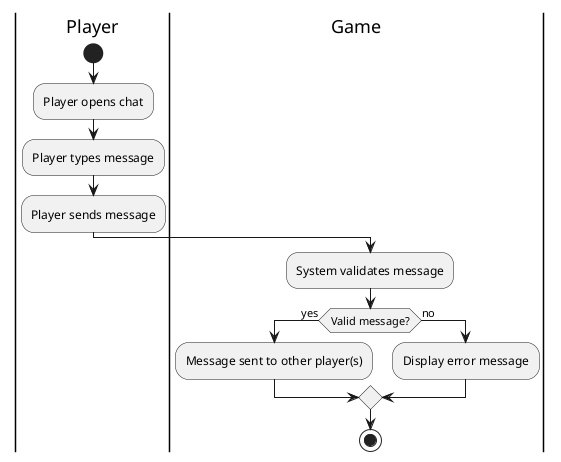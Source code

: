 @startuml
|Player|
start
:Player opens chat;
:Player types message;
:Player sends message;
|Game|
:System validates message;
if (Valid message?) then (yes)
    :Message sent to other player(s);
else (no)
    :Display error message;
endif
stop
@enduml
